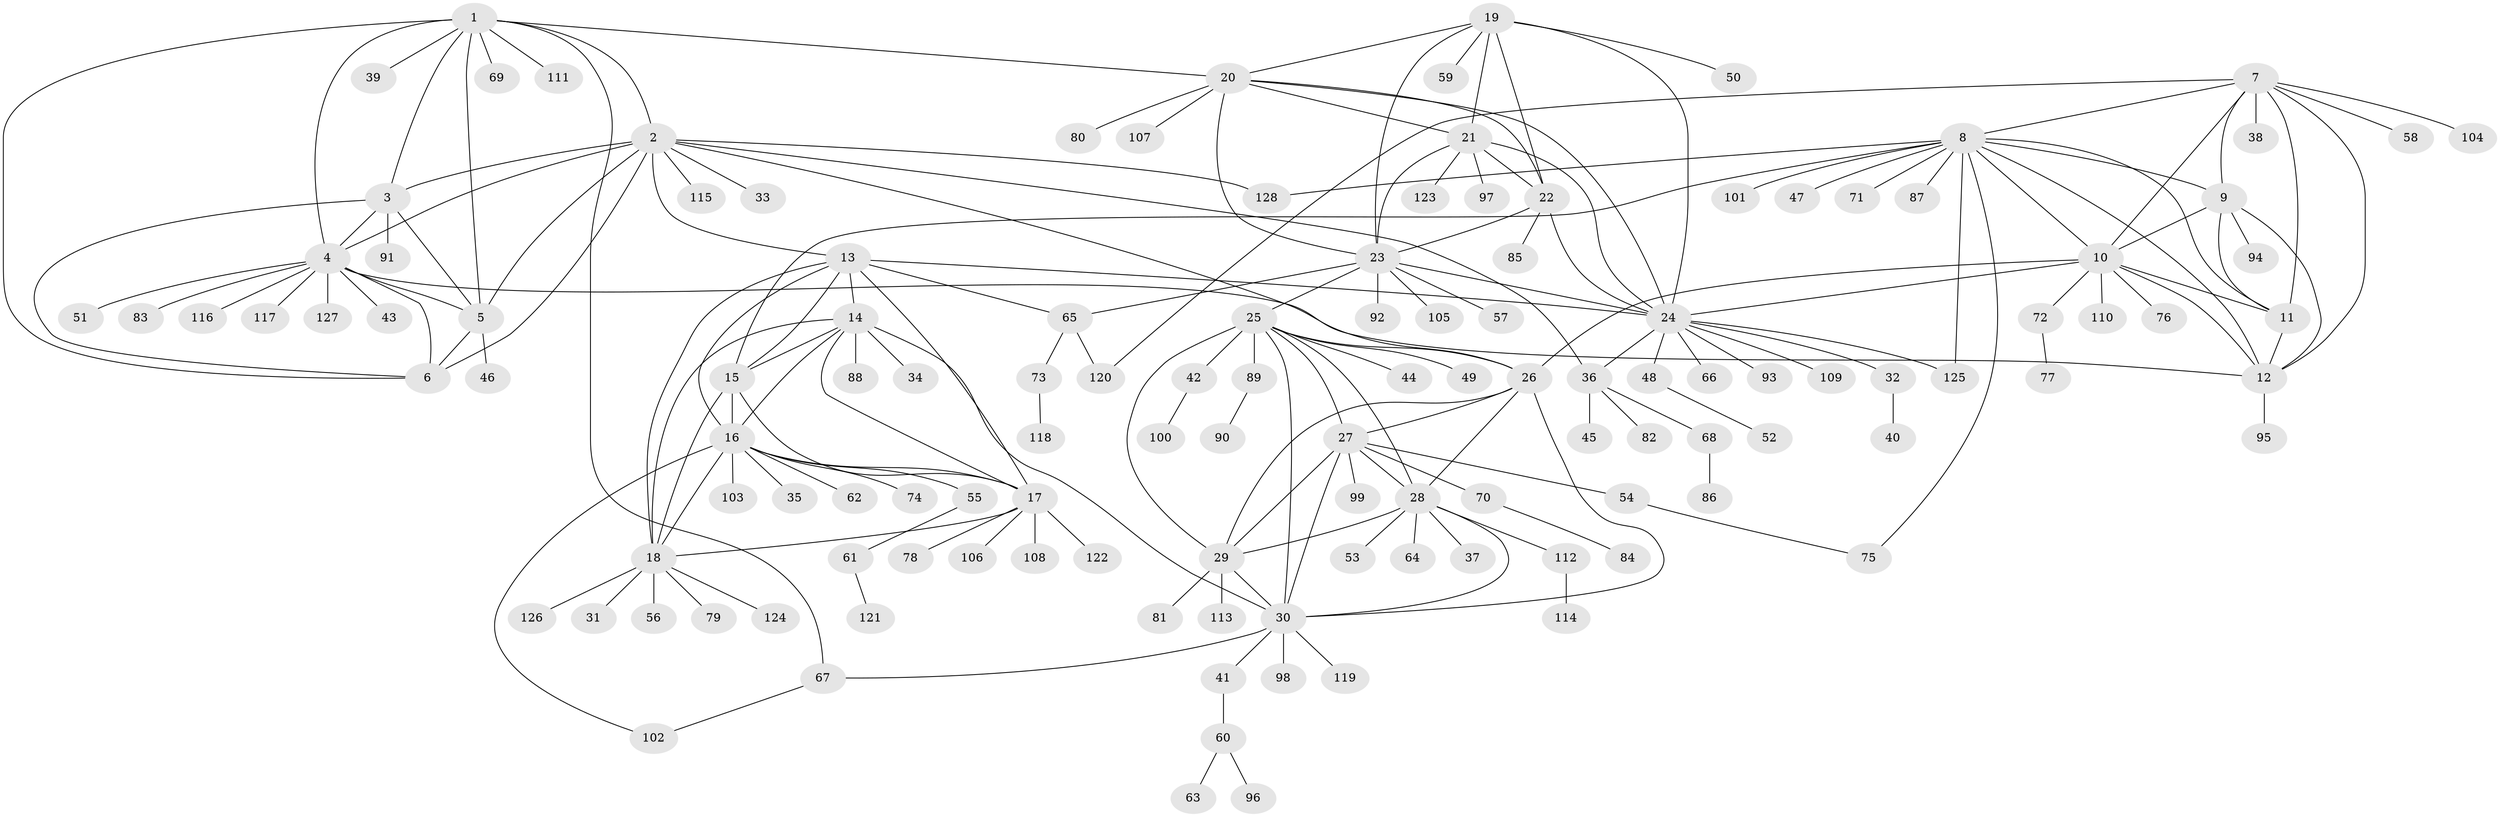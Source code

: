 // coarse degree distribution, {8: 0.07216494845360824, 13: 0.010309278350515464, 6: 0.041237113402061855, 10: 0.010309278350515464, 4: 0.020618556701030927, 7: 0.05154639175257732, 11: 0.010309278350515464, 5: 0.020618556701030927, 9: 0.030927835051546393, 12: 0.010309278350515464, 1: 0.6185567010309279, 3: 0.020618556701030927, 2: 0.08247422680412371}
// Generated by graph-tools (version 1.1) at 2025/42/03/06/25 10:42:10]
// undirected, 128 vertices, 191 edges
graph export_dot {
graph [start="1"]
  node [color=gray90,style=filled];
  1;
  2;
  3;
  4;
  5;
  6;
  7;
  8;
  9;
  10;
  11;
  12;
  13;
  14;
  15;
  16;
  17;
  18;
  19;
  20;
  21;
  22;
  23;
  24;
  25;
  26;
  27;
  28;
  29;
  30;
  31;
  32;
  33;
  34;
  35;
  36;
  37;
  38;
  39;
  40;
  41;
  42;
  43;
  44;
  45;
  46;
  47;
  48;
  49;
  50;
  51;
  52;
  53;
  54;
  55;
  56;
  57;
  58;
  59;
  60;
  61;
  62;
  63;
  64;
  65;
  66;
  67;
  68;
  69;
  70;
  71;
  72;
  73;
  74;
  75;
  76;
  77;
  78;
  79;
  80;
  81;
  82;
  83;
  84;
  85;
  86;
  87;
  88;
  89;
  90;
  91;
  92;
  93;
  94;
  95;
  96;
  97;
  98;
  99;
  100;
  101;
  102;
  103;
  104;
  105;
  106;
  107;
  108;
  109;
  110;
  111;
  112;
  113;
  114;
  115;
  116;
  117;
  118;
  119;
  120;
  121;
  122;
  123;
  124;
  125;
  126;
  127;
  128;
  1 -- 2;
  1 -- 3;
  1 -- 4;
  1 -- 5;
  1 -- 6;
  1 -- 20;
  1 -- 39;
  1 -- 67;
  1 -- 69;
  1 -- 111;
  2 -- 3;
  2 -- 4;
  2 -- 5;
  2 -- 6;
  2 -- 13;
  2 -- 26;
  2 -- 33;
  2 -- 36;
  2 -- 115;
  2 -- 128;
  3 -- 4;
  3 -- 5;
  3 -- 6;
  3 -- 91;
  4 -- 5;
  4 -- 6;
  4 -- 12;
  4 -- 43;
  4 -- 51;
  4 -- 83;
  4 -- 116;
  4 -- 117;
  4 -- 127;
  5 -- 6;
  5 -- 46;
  7 -- 8;
  7 -- 9;
  7 -- 10;
  7 -- 11;
  7 -- 12;
  7 -- 38;
  7 -- 58;
  7 -- 104;
  7 -- 120;
  8 -- 9;
  8 -- 10;
  8 -- 11;
  8 -- 12;
  8 -- 15;
  8 -- 47;
  8 -- 71;
  8 -- 75;
  8 -- 87;
  8 -- 101;
  8 -- 125;
  8 -- 128;
  9 -- 10;
  9 -- 11;
  9 -- 12;
  9 -- 94;
  10 -- 11;
  10 -- 12;
  10 -- 24;
  10 -- 26;
  10 -- 72;
  10 -- 76;
  10 -- 110;
  11 -- 12;
  12 -- 95;
  13 -- 14;
  13 -- 15;
  13 -- 16;
  13 -- 17;
  13 -- 18;
  13 -- 24;
  13 -- 65;
  14 -- 15;
  14 -- 16;
  14 -- 17;
  14 -- 18;
  14 -- 30;
  14 -- 34;
  14 -- 88;
  15 -- 16;
  15 -- 17;
  15 -- 18;
  16 -- 17;
  16 -- 18;
  16 -- 35;
  16 -- 55;
  16 -- 62;
  16 -- 74;
  16 -- 102;
  16 -- 103;
  17 -- 18;
  17 -- 78;
  17 -- 106;
  17 -- 108;
  17 -- 122;
  18 -- 31;
  18 -- 56;
  18 -- 79;
  18 -- 124;
  18 -- 126;
  19 -- 20;
  19 -- 21;
  19 -- 22;
  19 -- 23;
  19 -- 24;
  19 -- 50;
  19 -- 59;
  20 -- 21;
  20 -- 22;
  20 -- 23;
  20 -- 24;
  20 -- 80;
  20 -- 107;
  21 -- 22;
  21 -- 23;
  21 -- 24;
  21 -- 97;
  21 -- 123;
  22 -- 23;
  22 -- 24;
  22 -- 85;
  23 -- 24;
  23 -- 25;
  23 -- 57;
  23 -- 65;
  23 -- 92;
  23 -- 105;
  24 -- 32;
  24 -- 36;
  24 -- 48;
  24 -- 66;
  24 -- 93;
  24 -- 109;
  24 -- 125;
  25 -- 26;
  25 -- 27;
  25 -- 28;
  25 -- 29;
  25 -- 30;
  25 -- 42;
  25 -- 44;
  25 -- 49;
  25 -- 89;
  26 -- 27;
  26 -- 28;
  26 -- 29;
  26 -- 30;
  27 -- 28;
  27 -- 29;
  27 -- 30;
  27 -- 54;
  27 -- 70;
  27 -- 99;
  28 -- 29;
  28 -- 30;
  28 -- 37;
  28 -- 53;
  28 -- 64;
  28 -- 112;
  29 -- 30;
  29 -- 81;
  29 -- 113;
  30 -- 41;
  30 -- 67;
  30 -- 98;
  30 -- 119;
  32 -- 40;
  36 -- 45;
  36 -- 68;
  36 -- 82;
  41 -- 60;
  42 -- 100;
  48 -- 52;
  54 -- 75;
  55 -- 61;
  60 -- 63;
  60 -- 96;
  61 -- 121;
  65 -- 73;
  65 -- 120;
  67 -- 102;
  68 -- 86;
  70 -- 84;
  72 -- 77;
  73 -- 118;
  89 -- 90;
  112 -- 114;
}
